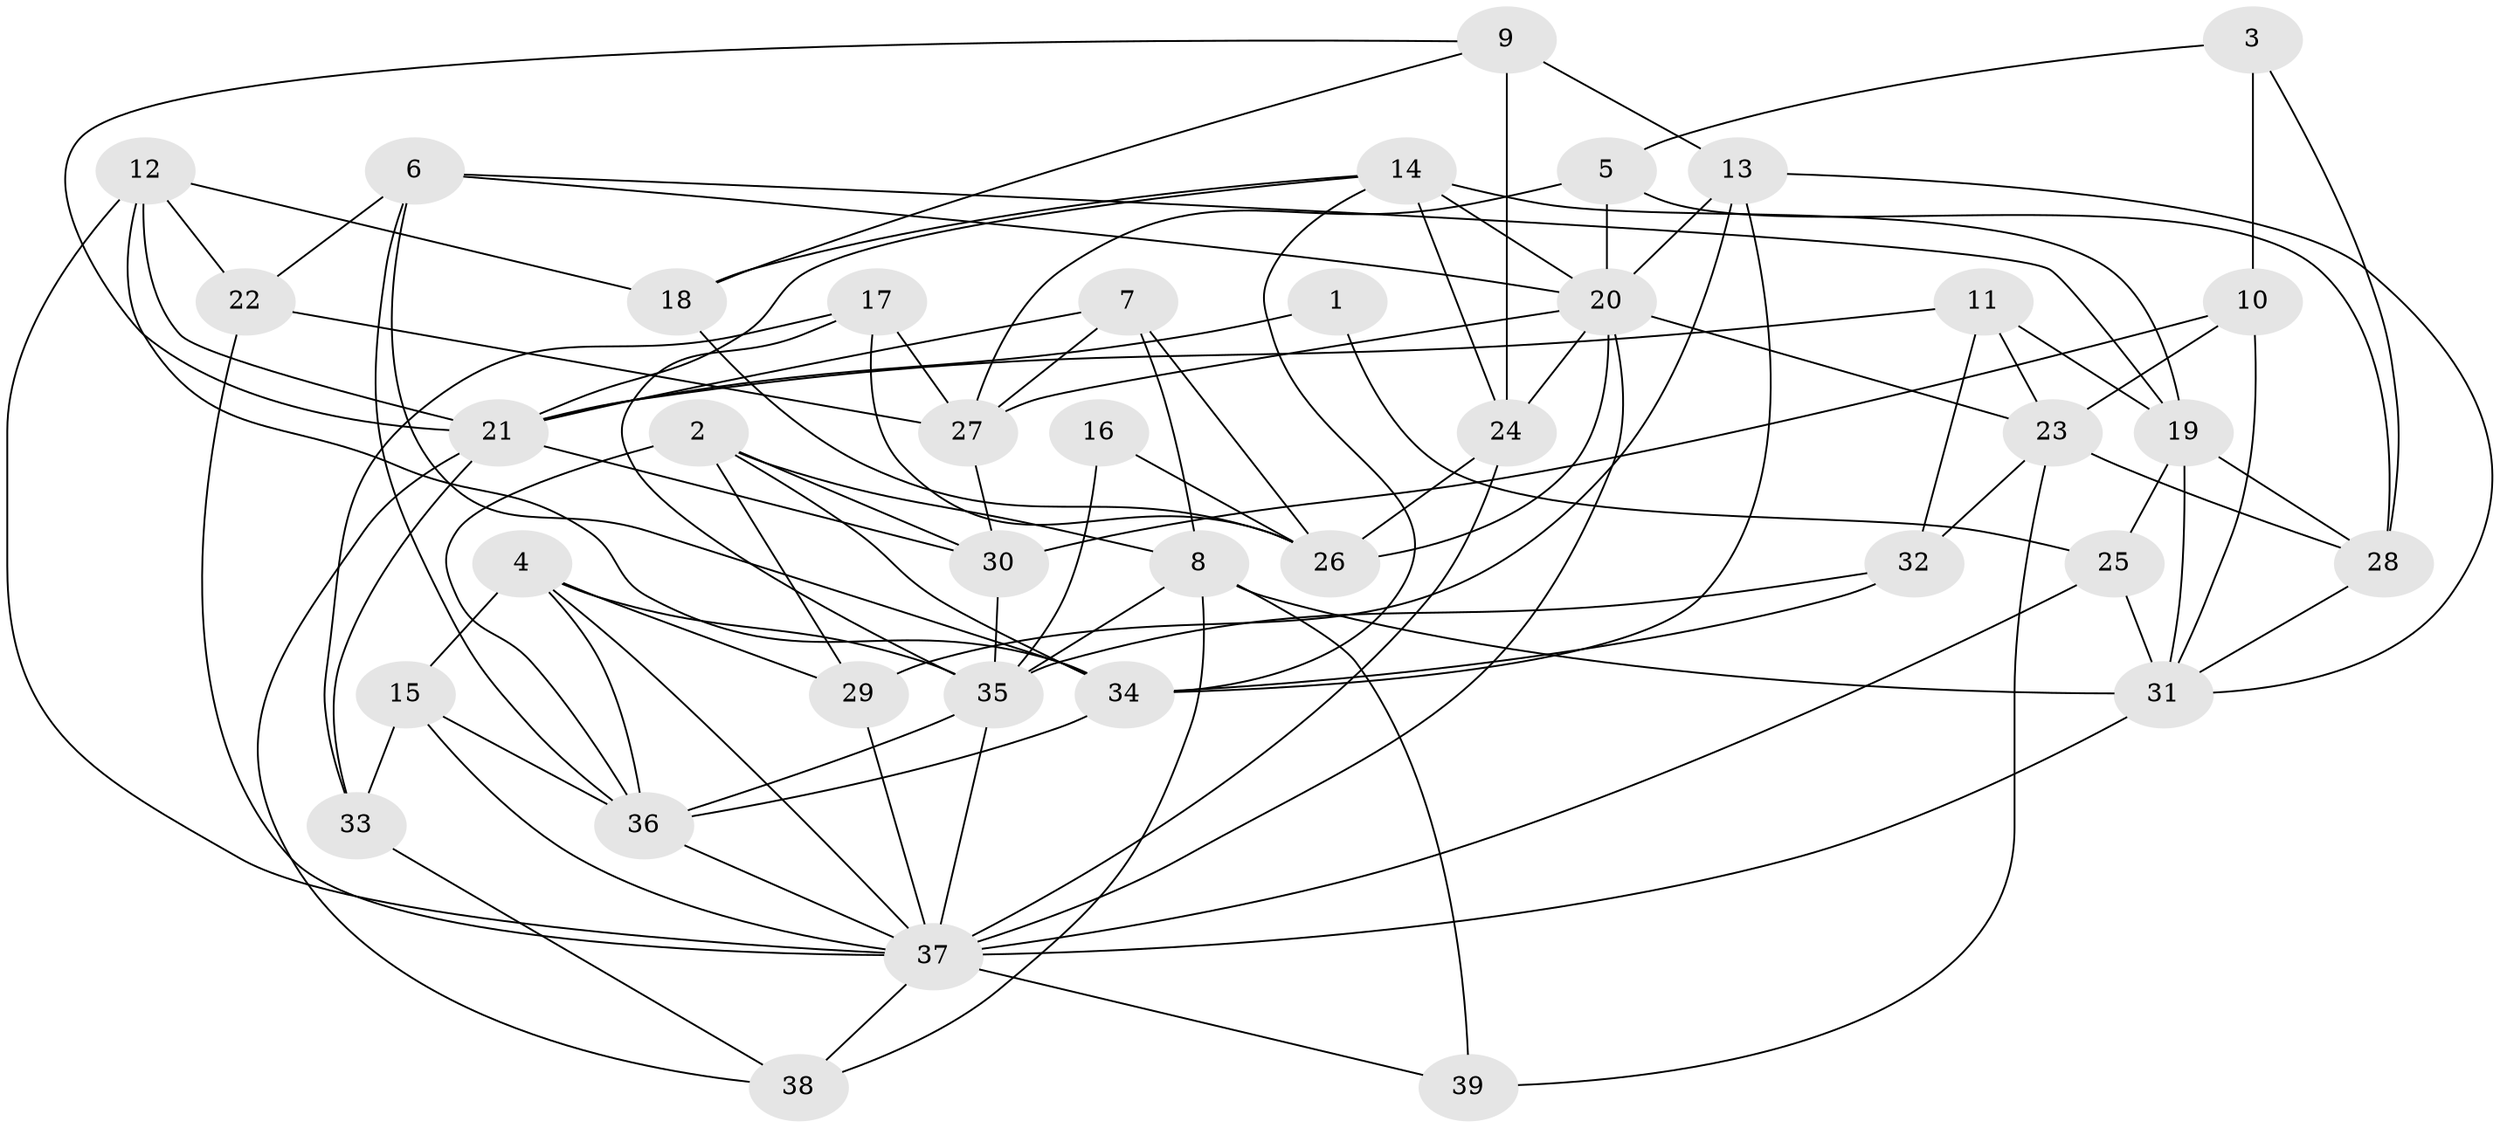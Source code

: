 // original degree distribution, {6: 0.0958904109589041, 4: 0.2465753424657534, 3: 0.3013698630136986, 2: 0.1506849315068493, 5: 0.1232876712328767, 8: 0.0410958904109589, 7: 0.0410958904109589}
// Generated by graph-tools (version 1.1) at 2025/01/03/09/25 03:01:57]
// undirected, 39 vertices, 101 edges
graph export_dot {
graph [start="1"]
  node [color=gray90,style=filled];
  1;
  2;
  3;
  4;
  5;
  6;
  7;
  8;
  9;
  10;
  11;
  12;
  13;
  14;
  15;
  16;
  17;
  18;
  19;
  20;
  21;
  22;
  23;
  24;
  25;
  26;
  27;
  28;
  29;
  30;
  31;
  32;
  33;
  34;
  35;
  36;
  37;
  38;
  39;
  1 -- 21 [weight=1.0];
  1 -- 25 [weight=1.0];
  2 -- 8 [weight=1.0];
  2 -- 29 [weight=1.0];
  2 -- 30 [weight=1.0];
  2 -- 34 [weight=1.0];
  2 -- 36 [weight=1.0];
  3 -- 5 [weight=1.0];
  3 -- 10 [weight=1.0];
  3 -- 28 [weight=1.0];
  4 -- 15 [weight=1.0];
  4 -- 29 [weight=1.0];
  4 -- 35 [weight=1.0];
  4 -- 36 [weight=1.0];
  4 -- 37 [weight=1.0];
  5 -- 20 [weight=1.0];
  5 -- 27 [weight=1.0];
  5 -- 28 [weight=1.0];
  6 -- 19 [weight=1.0];
  6 -- 20 [weight=1.0];
  6 -- 22 [weight=1.0];
  6 -- 34 [weight=1.0];
  6 -- 36 [weight=1.0];
  7 -- 8 [weight=2.0];
  7 -- 21 [weight=2.0];
  7 -- 26 [weight=1.0];
  7 -- 27 [weight=1.0];
  8 -- 31 [weight=1.0];
  8 -- 35 [weight=1.0];
  8 -- 38 [weight=1.0];
  8 -- 39 [weight=1.0];
  9 -- 13 [weight=2.0];
  9 -- 18 [weight=1.0];
  9 -- 21 [weight=1.0];
  9 -- 24 [weight=1.0];
  10 -- 23 [weight=1.0];
  10 -- 30 [weight=1.0];
  10 -- 31 [weight=1.0];
  11 -- 19 [weight=1.0];
  11 -- 21 [weight=1.0];
  11 -- 23 [weight=2.0];
  11 -- 32 [weight=1.0];
  12 -- 18 [weight=1.0];
  12 -- 21 [weight=1.0];
  12 -- 22 [weight=1.0];
  12 -- 34 [weight=1.0];
  12 -- 37 [weight=1.0];
  13 -- 20 [weight=1.0];
  13 -- 29 [weight=1.0];
  13 -- 31 [weight=1.0];
  13 -- 34 [weight=1.0];
  14 -- 18 [weight=1.0];
  14 -- 19 [weight=2.0];
  14 -- 20 [weight=2.0];
  14 -- 21 [weight=1.0];
  14 -- 24 [weight=1.0];
  14 -- 34 [weight=1.0];
  15 -- 33 [weight=1.0];
  15 -- 36 [weight=1.0];
  15 -- 37 [weight=1.0];
  16 -- 26 [weight=1.0];
  16 -- 35 [weight=2.0];
  17 -- 26 [weight=1.0];
  17 -- 27 [weight=1.0];
  17 -- 33 [weight=1.0];
  17 -- 35 [weight=1.0];
  18 -- 26 [weight=1.0];
  19 -- 25 [weight=1.0];
  19 -- 28 [weight=1.0];
  19 -- 31 [weight=1.0];
  20 -- 23 [weight=1.0];
  20 -- 24 [weight=1.0];
  20 -- 26 [weight=1.0];
  20 -- 27 [weight=1.0];
  20 -- 37 [weight=1.0];
  21 -- 30 [weight=1.0];
  21 -- 33 [weight=1.0];
  21 -- 38 [weight=1.0];
  22 -- 27 [weight=1.0];
  22 -- 37 [weight=1.0];
  23 -- 28 [weight=1.0];
  23 -- 32 [weight=1.0];
  23 -- 39 [weight=1.0];
  24 -- 26 [weight=1.0];
  24 -- 37 [weight=1.0];
  25 -- 31 [weight=1.0];
  25 -- 37 [weight=1.0];
  27 -- 30 [weight=1.0];
  28 -- 31 [weight=1.0];
  29 -- 37 [weight=1.0];
  30 -- 35 [weight=1.0];
  31 -- 37 [weight=2.0];
  32 -- 34 [weight=1.0];
  32 -- 35 [weight=1.0];
  33 -- 38 [weight=1.0];
  34 -- 36 [weight=1.0];
  35 -- 36 [weight=1.0];
  35 -- 37 [weight=1.0];
  36 -- 37 [weight=1.0];
  37 -- 38 [weight=1.0];
  37 -- 39 [weight=1.0];
}
